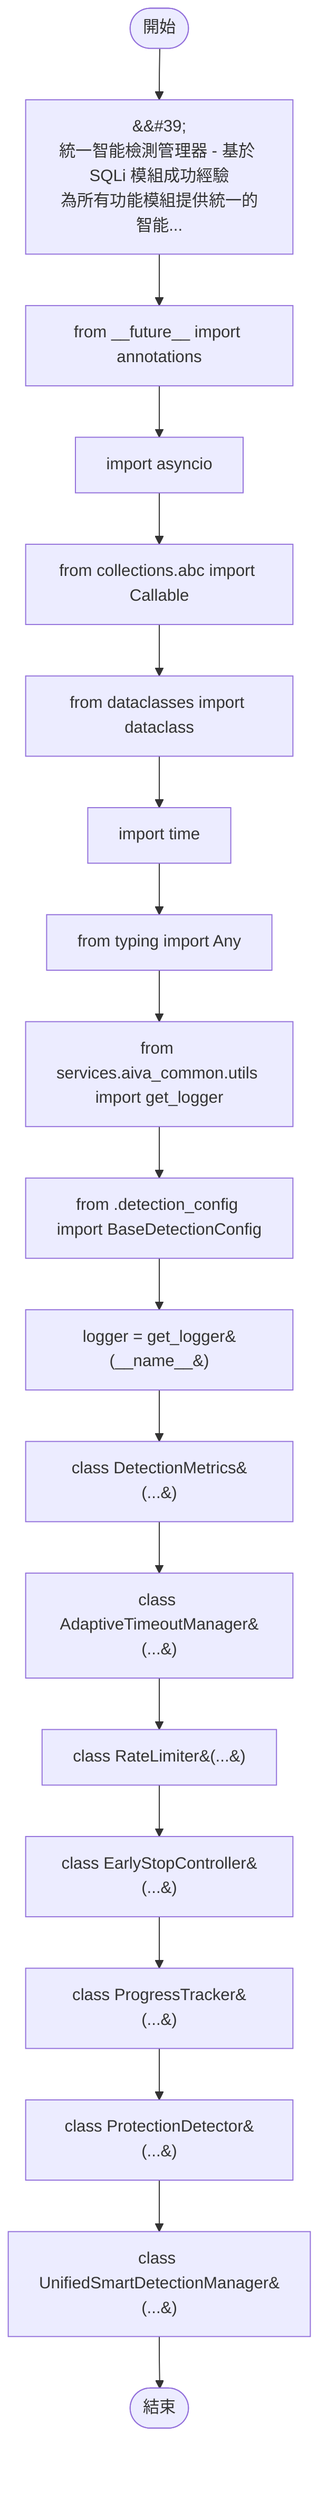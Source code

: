 flowchart TB
    n1([開始])
    n2([結束])
    n3[&amp;&#35;39;\n統一智能檢測管理器 - 基於 SQLi 模組成功經驗\n為所有功能模組提供統一的智能...]
    n4[from __future__ import annotations]
    n5[import asyncio]
    n6[from collections.abc import Callable]
    n7[from dataclasses import dataclass]
    n8[import time]
    n9[from typing import Any]
    n10[from services.aiva_common.utils import get_logger]
    n11[from .detection_config import BaseDetectionConfig]
    n12[logger = get_logger&#40;__name__&#41;]
    n13[class DetectionMetrics&#40;...&#41;]
    n14[class AdaptiveTimeoutManager&#40;...&#41;]
    n15[class RateLimiter&#40;...&#41;]
    n16[class EarlyStopController&#40;...&#41;]
    n17[class ProgressTracker&#40;...&#41;]
    n18[class ProtectionDetector&#40;...&#41;]
    n19[class UnifiedSmartDetectionManager&#40;...&#41;]
    n1 --> n3
    n3 --> n4
    n4 --> n5
    n5 --> n6
    n6 --> n7
    n7 --> n8
    n8 --> n9
    n9 --> n10
    n10 --> n11
    n11 --> n12
    n12 --> n13
    n13 --> n14
    n14 --> n15
    n15 --> n16
    n16 --> n17
    n17 --> n18
    n18 --> n19
    n19 --> n2